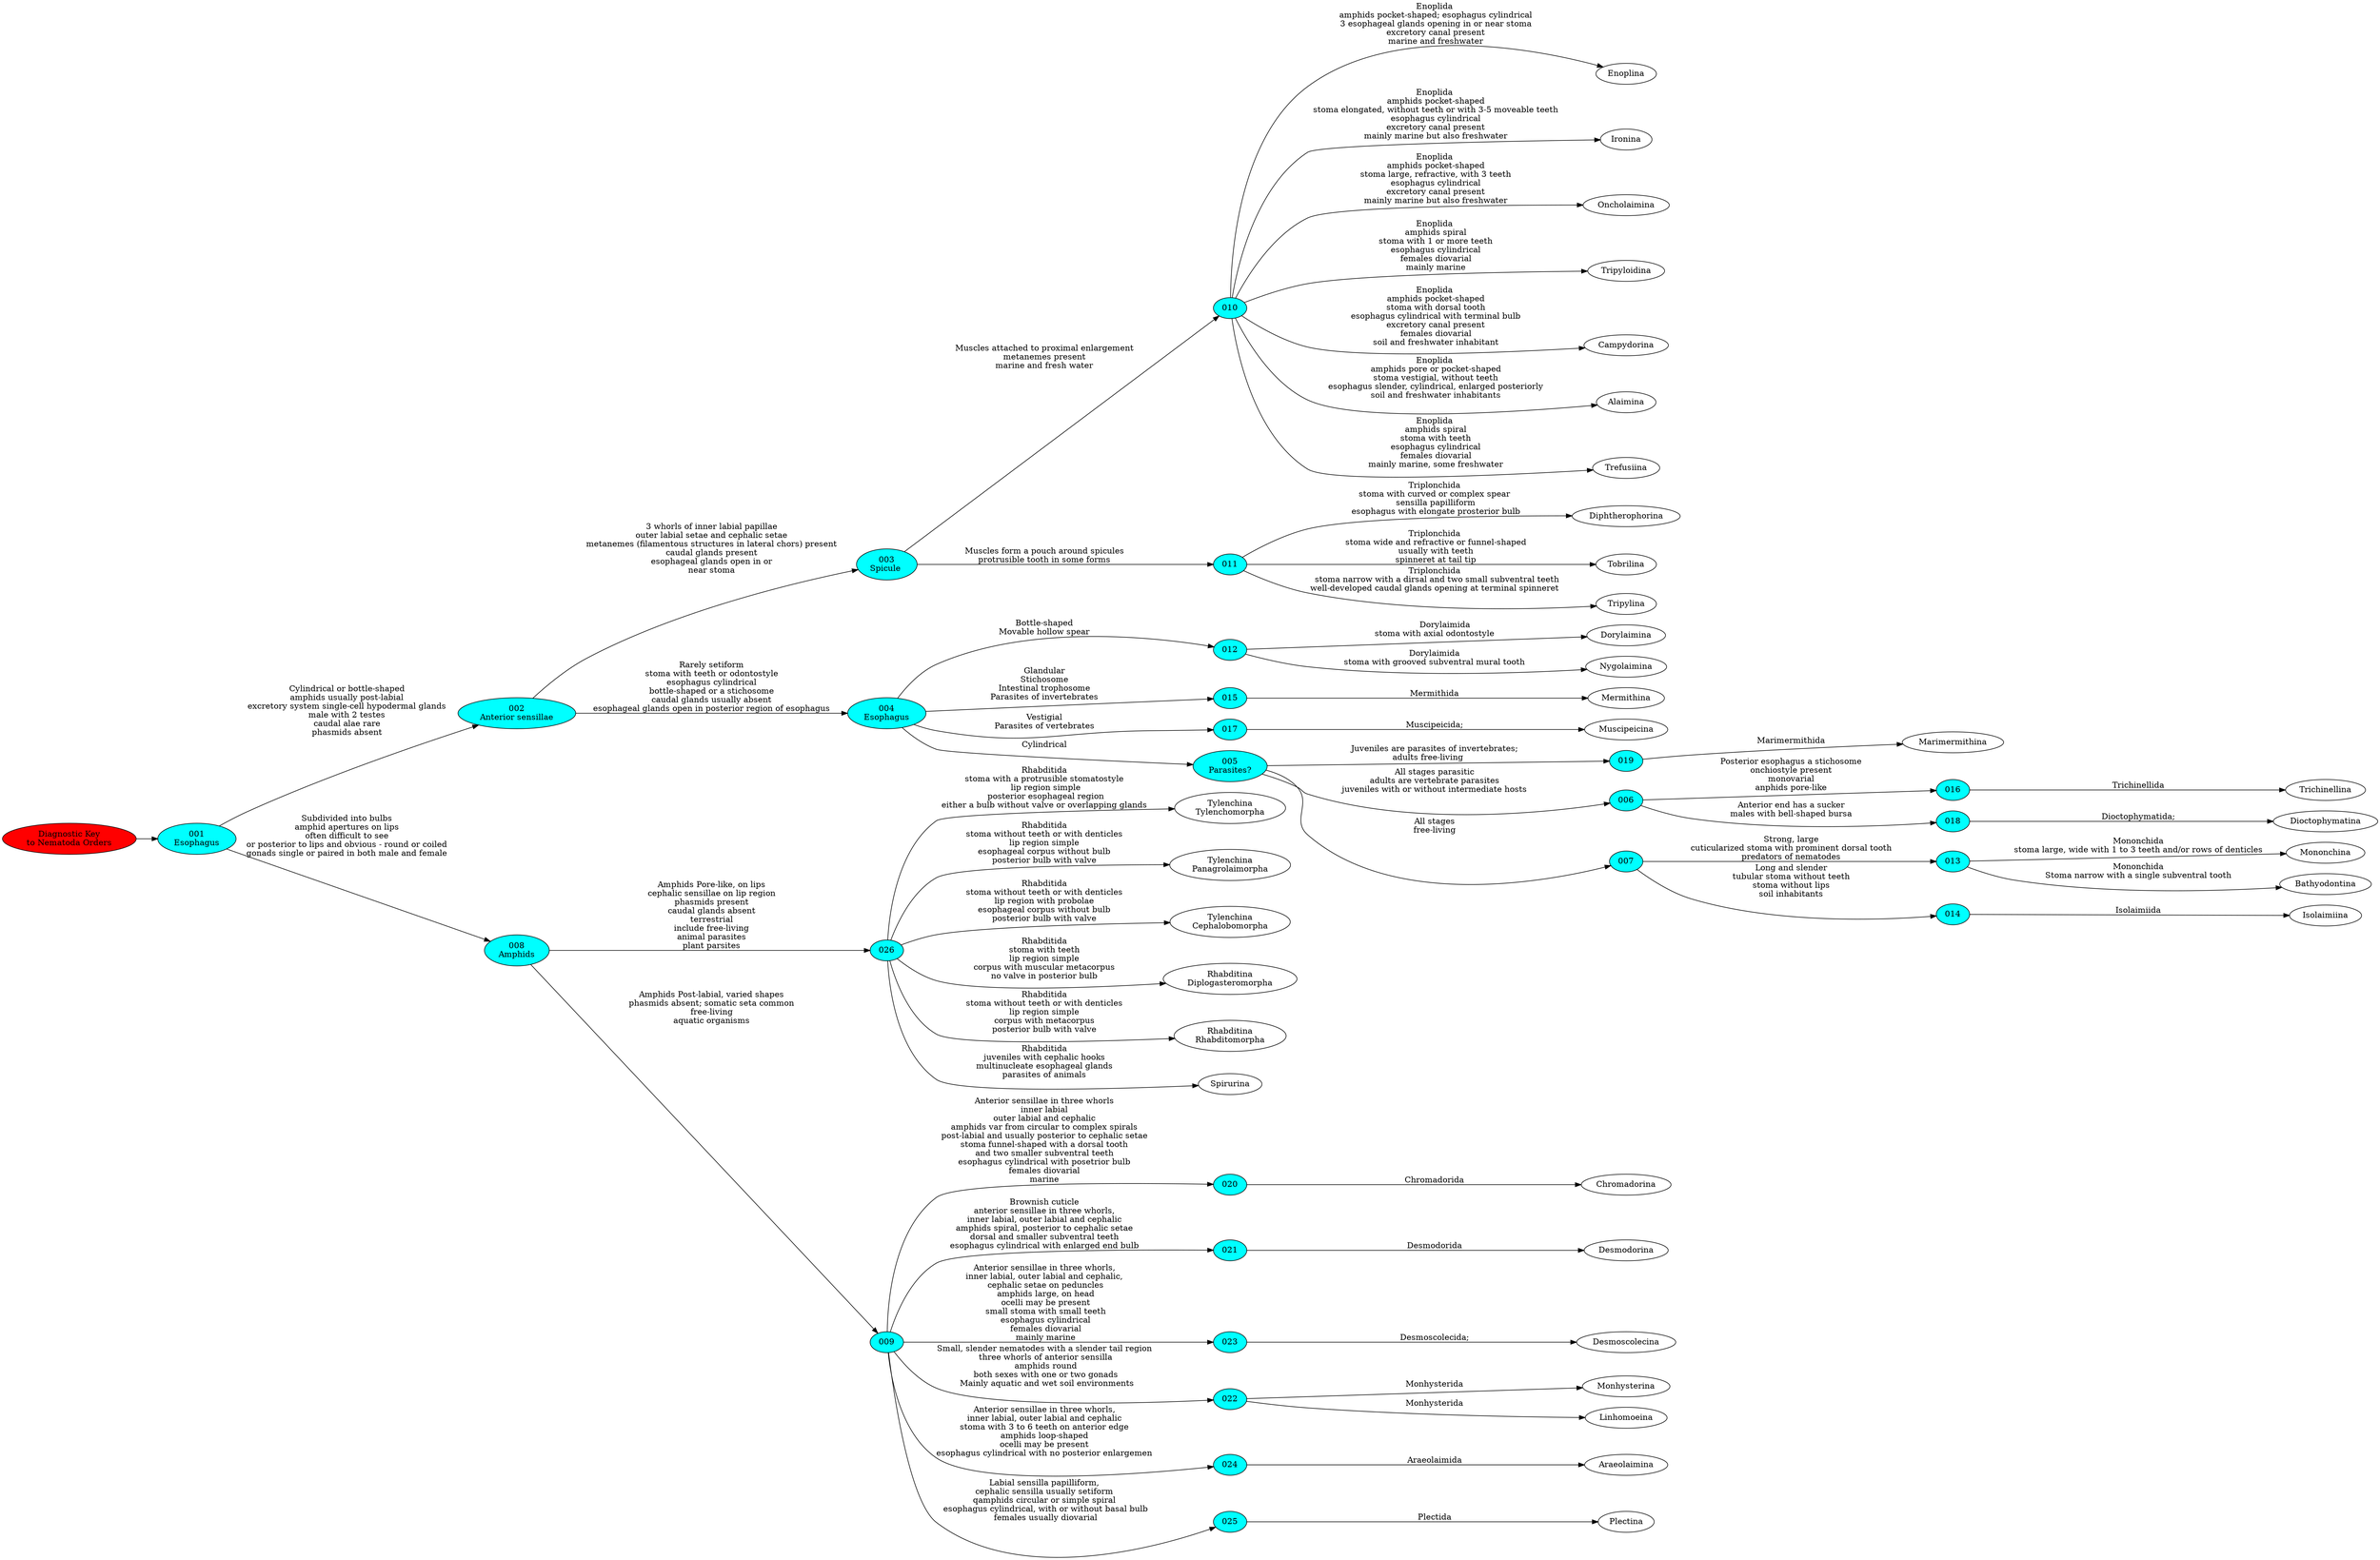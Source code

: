 // FOO
digraph "Nematoda Key" {
	graph [rankdir=LR]
	000 [label="Diagnostic Key
to Nematoda Orders" fillcolor=red style=filled]
	000 -> 001 [label=""]
	001 [label="001
Esophagus" fillcolor=aqua style=filled]
	001 -> 002 [label="Cylindrical or bottle-shaped
amphids usually post-labial
excretory system single-cell hypodermal glands
male with 2 testes
caudal alae rare
phasmids absent"]
	001 -> 008 [label="Subdivided into bulbs
amphid apertures on lips
often difficult to see
or posterior to lips and obvious - round or coiled
gonads single or paired in both male and female"]
	002 [label="002
Anterior sensillae" fillcolor=aqua style=filled]
	002 -> 003 [label="3 whorls of inner labial papillae
outer labial setae and cephalic setae
metanemes (filamentous structures in lateral chors) present
caudal glands present
esophageal glands open in or
near stoma"]
	002 -> 004 [label="Rarely setiform
stoma with teeth or odontostyle
esophagus cylindrical
bottle-shaped or a stichosome
caudal glands usually absent
esophageal glands open in posterior region of esophagus"]
	003 [label="003
Spicule " fillcolor=aqua style=filled]
	003 -> 010 [label="Muscles attached to proximal enlargement
metanemes present
marine and fresh water"]
	003 -> 011 [label="Muscles form a pouch around spicules
protrusible tooth in some forms"]
	004 [label="004
Esophagus" fillcolor=aqua style=filled]
	004 -> 012 [label="Bottle-shaped
Movable hollow spear
"]
	004 -> 015 [label="Glandular
Stichosome
Intestinal trophosome
Parasites of invertebrates"]
	004 -> 017 [label="Vestigial
Parasites of vertebrates"]
	004 -> 005 [label=Cylindrical]
	005 [label="005
Parasites?" fillcolor=aqua style=filled]
	005 -> 019 [label="Juveniles are parasites of invertebrates;
adults free-living	"]
	005 -> 006 [label="All stages parasitic
adults are vertebrate parasites
juveniles with or without intermediate hosts"]
	005 -> 007 [label="All stages
free-living"]
	006 [label=006 fillcolor=aqua style=filled]
	006 -> 016 [label="Posterior esophagus a stichosome
onchiostyle present
monovarial
anphids pore-like"]
	006 -> 018 [label="Anterior end has a sucker
males with bell-shaped bursa"]
	007 [label=007 fillcolor=aqua style=filled]
	007 -> 013 [label="Strong, large
cuticularized stoma with prominent dorsal tooth
predators of nematodes"]
	007 -> 014 [label="Long and slender
tubular stoma without teeth
stoma without lips
soil inhabitants"]
	008 [label="008
Amphids" fillcolor=aqua style=filled]
	008 -> 026 [label="Amphids Pore-like, on lips
cephalic sensillae on lip region
phasmids present
caudal glands absent
terrestrial
include free-living
animal parasites
plant parsites"]
	008 -> 009 [label="Amphids Post-labial, varied shapes
phasmids absent; somatic seta common
free-living
aquatic organisms"]
	009 [label=009 fillcolor=aqua style=filled]
	009 -> 020 [label="Anterior sensillae in three whorls
inner labial
outer labial and cephalic
amphids var from circular to complex spirals
post-labial and usually posterior to cephalic setae
stoma funnel-shaped with a dorsal tooth
and two smaller subventral teeth
esophagus cylindrical with posetrior bulb
females diovarial
marine"]
	009 -> 021 [label="Brownish cuticle
anterior sensillae in three whorls,
inner labial, outer labial and cephalic
amphids spiral, posterior to cephalic setae
dorsal and smaller subventral teeth
esophagus cylindrical with enlarged end bulb"]
	009 -> 023 [label="Anterior sensillae in three whorls,
inner labial, outer labial and cephalic,
 cephalic setae on peduncles
 amphids large, on head
 ocelli may be present
 small stoma with small teeth
 esophagus cylindrical
 females diovarial
 mainly marine"]
	009 -> 022 [label="Small, slender nematodes with a slender tail region
 three whorls of anterior sensilla
 amphids round
 both sexes with one or two gonads
  Mainly aquatic and wet soil environments"]
	009 -> 024 [label="Anterior sensillae in three whorls,
inner labial, outer labial and cephalic
stoma with 3 to 6 teeth on anterior edge
amphids loop-shaped
ocelli may be present
esophagus cylindrical with no posterior enlargemen"]
	009 -> 025 [label="Labial sensilla papilliform,
cephalic sensilla usually setiform
qamphids circular or simple spiral
 esophagus cylindrical, with or without basal bulb
 females usually diovarial"]
	010 [label=010 fillcolor=aqua style=filled]
	010 -> Enoplina [label="Enoplida
 amphids pocket-shaped; esophagus cylindrical
 3 esophageal glands opening in or near stoma
 excretory canal present
 marine and freshwater"]
	010 -> Ironina [label="Enoplida
 amphids pocket-shaped
 stoma elongated, without teeth or with 3-5 moveable teeth
 esophagus cylindrical
 excretory canal present
 mainly marine but also freshwater"]
	010 -> Oncholaimina [label="Enoplida
 amphids pocket-shaped
 stoma large, refractive, with 3 teeth
 esophagus cylindrical
 excretory canal present
 mainly marine but also freshwater"]
	010 -> Tripyloidina [label="Enoplida
 amphids spiral
 stoma with 1 or more teeth
 esophagus cylindrical
 females diovarial
 mainly marine"]
	010 -> Campydorina [label="Enoplida
 amphids pocket-shaped
 stoma with dorsal tooth
 esophagus cylindrical with terminal bulb
 excretory canal present
 females diovarial
 soil and freshwater inhabitant"]
	010 -> Alaimina [label="Enoplida
 amphids pore or pocket-shaped
 stoma vestigial, without teeth
 esophagus slender, cylindrical, enlarged posteriorly
 soil and freshwater inhabitants"]
	010 -> Trefusiina [label="Enoplida
 amphids spiral
 stoma with teeth
 esophagus cylindrical
 females diovarial
 mainly marine, some freshwater"]
	011 [label=011 fillcolor=aqua style=filled]
	011 -> Diphtherophorina [label="Triplonchida
stoma with curved or complex spear
 sensilla papilliform
 esophagus with elongate prosterior bulb"]
	011 -> Tobrilina [label="Triplonchida
 stoma wide and refractive or funnel-shaped
 usually with teeth
 spinneret at tail tip"]
	011 -> Tripylina [label="Triplonchida
  stoma narrow with a dirsal and two small subventral teeth
 well-developed caudal glands opening at terminal spinneret "]
	012 [label=012 fillcolor=aqua style=filled]
	012 -> Dorylaimina [label="	Dorylaimida
stoma with axial odontostyle"]
	012 -> Nygolaimina [label="Dorylaimida
stoma with grooved subventral mural tooth"]
	013 [label=013 fillcolor=aqua style=filled]
	013 -> Mononchina [label="Mononchida
stoma large, wide with 1 to 3 teeth and/or rows of denticles"]
	013 -> Bathyodontina [label="Mononchida
Stoma narrow with a single subventral tooth"]
	014 [label=014 fillcolor=aqua style=filled]
	014 -> Isolaimiina [label=Isolaimiida]
	015 [label=015 fillcolor=aqua style=filled]
	015 -> Mermithina [label=Mermithida]
	016 [label=016 fillcolor=aqua style=filled]
	016 -> Trichinellina [label=Trichinellida]
	017 [label=017 fillcolor=aqua style=filled]
	017 -> Muscipeicina [label="Muscipeicida;"]
	018 [label=018 fillcolor=aqua style=filled]
	018 -> Dioctophymatina [label="Dioctophymatida;"]
	019 [label=019 fillcolor=aqua style=filled]
	019 -> Marimermithina [label=Marimermithida]
	020 [label=020 fillcolor=aqua style=filled]
	020 -> Chromadorina [label=Chromadorida]
	021 [label=021 fillcolor=aqua style=filled]
	021 -> Desmodorina [label=Desmodorida]
	022 [label=022 fillcolor=aqua style=filled]
	022 -> Monhysterina [label=Monhysterida]
	022 -> Linhomoeina [label=Monhysterida]
	023 [label=023 fillcolor=aqua style=filled]
	023 -> Desmoscolecina [label="Desmoscolecida;"]
	024 [label=024 fillcolor=aqua style=filled]
	024 -> Araeolaimina [label=Araeolaimida]
	025 [label=025 fillcolor=aqua style=filled]
	025 -> Plectina [label=Plectida]
	026 [label=026 fillcolor=aqua style=filled]
	026 -> "Tylenchina
Tylenchomorpha" [label="Rhabditida
stoma with a protrusible stomatostyle
 lip region simple
 posterior esophageal region
either a bulb without valve or overlapping glands"]
	026 -> "Tylenchina
Panagrolaimorpha" [label="Rhabditida
stoma without teeth or with denticles
lip region simple
esophageal corpus without bulb
posterior bulb with valve"]
	026 -> "Tylenchina
Cephalobomorpha" [label="Rhabditida
stoma without teeth or with denticles
lip region with probolae
esophageal corpus without bulb
posterior bulb with valve"]
	026 -> "Rhabditina
Diplogasteromorpha" [label="Rhabditida
stoma with teeth
lip region simple
corpus with muscular metacorpus
no valve in posterior bulb"]
	026 -> "Rhabditina
Rhabditomorpha" [label="Rhabditida
stoma without teeth or with denticles
lip region simple
corpus with metacorpus
posterior bulb with valve"]
	026 -> Spirurina [label="Rhabditida
juveniles with cephalic hooks
multinucleate esophageal glands
parasites of animals"]
}
